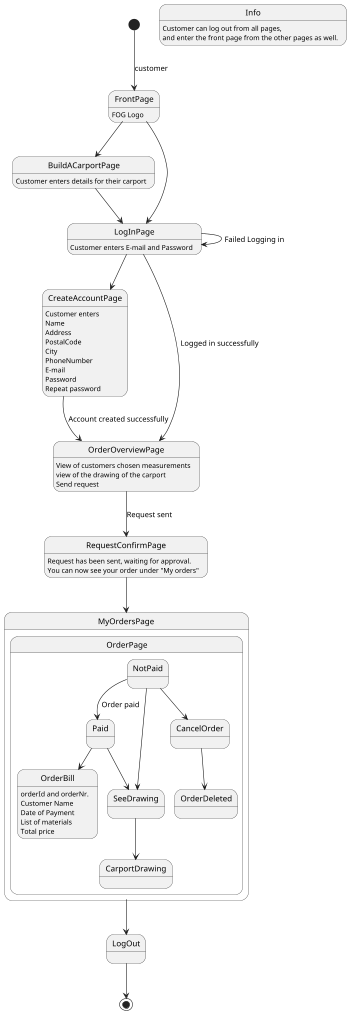 @startuml
'https://plantuml.com/state-diagram

scale 350 width
[*] --> FrontPage : customer

state FrontPage {
FrontPage : FOG Logo
}

state Info
Info : Customer can log out from all pages,
Info : and enter the front page from the other pages as well.

state BuildACarportPage
FrontPage --> BuildACarportPage
BuildACarportPage : Customer enters details for their carport
BuildACarportPage --> LogInPage


state CreateAccountPage
CreateAccountPage : Customer enters
CreateAccountPage : Name
CreateAccountPage : Address
CreateAccountPage : PostalCode
CreateAccountPage : City
CreateAccountPage : PhoneNumber
CreateAccountPage : E-mail
CreateAccountPage : Password
CreateAccountPage : Repeat password
CreateAccountPage --> OrderOverviewPage : Account created successfully

state LogInPage
FrontPage --> LogInPage
LogInPage : Customer enters E-mail and Password
LogInPage --> LogInPage : Failed Logging in
LogInPage --> CreateAccountPage

state OrderOverviewPage
LogInPage --> OrderOverviewPage : Logged in successfully
OrderOverviewPage : View of customers chosen measurements
OrderOverviewPage : view of the drawing of the carport
OrderOverviewPage : Send request
OrderOverviewPage --> RequestConfirmPage : Request sent

state RequestConfirmPage
RequestConfirmPage --> MyOrdersPage
RequestConfirmPage : Request has been sent, waiting for approval.
RequestConfirmPage : You can now see your order under "My orders"

state MyOrdersPage {

state OrderPage {

state Paid
Paid --> SeeDrawing
Paid --> OrderBill

state OrderBill
OrderBill : orderId and orderNr.
OrderBill : Customer Name
OrderBill : Date of Payment
OrderBill : List of materials
OrderBill : Total price

state NotPaid
NotPaid --> Paid : Order paid
NotPaid --> SeeDrawing
NotPaid --> CancelOrder

state SeeDrawing

state CancelOrder
CancelOrder --> OrderDeleted

state OrderDeleted

state CarportDrawing
SeeDrawing --> CarportDrawing
 }

}

state LogOut
MyOrdersPage --> LogOut

LogOut --> [*]

@enduml